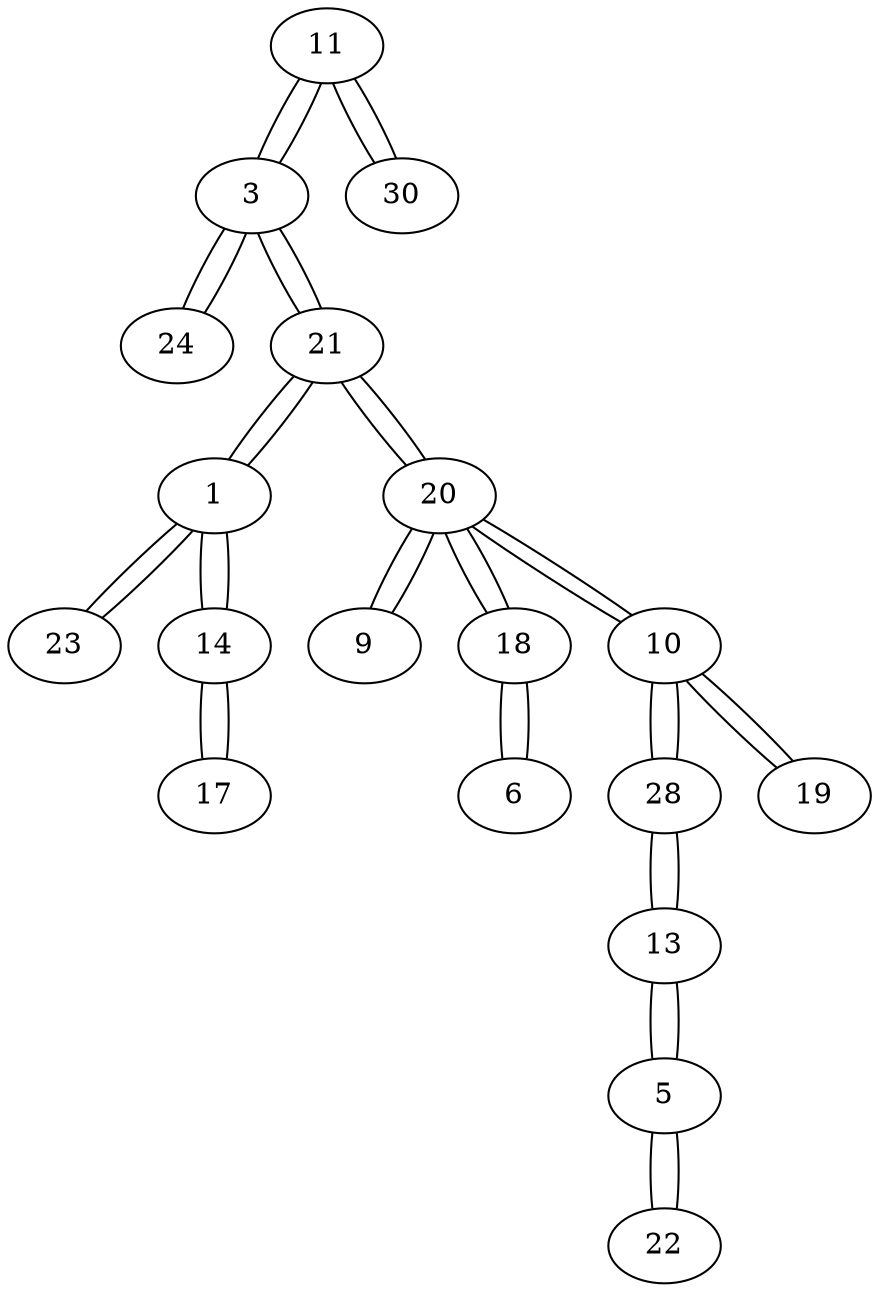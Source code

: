 graph sample {
11 -- 3;
3 -- 11;
3 -- 24;
24 -- 3;
3 -- 21;
21 -- 3;
21 -- 1;
1 -- 21;
1 -- 23;
23 -- 1;
1 -- 14;
14 -- 1;
14 -- 17;
17 -- 14;
21 -- 20;
20 -- 21;
20 -- 9;
9 -- 20;
20 -- 18;
18 -- 20;
18 -- 6;
6 -- 18;
20 -- 10;
10 -- 20;
10 -- 28;
28 -- 10;
28 -- 13;
13 -- 28;
13 -- 5;
5 -- 13;
5 -- 22;
22 -- 5;
10 -- 19;
19 -- 10;
11 -- 30;
30 -- 11;
}